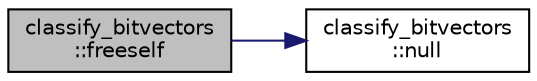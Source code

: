 digraph "classify_bitvectors::freeself"
{
  edge [fontname="Helvetica",fontsize="10",labelfontname="Helvetica",labelfontsize="10"];
  node [fontname="Helvetica",fontsize="10",shape=record];
  rankdir="LR";
  Node33 [label="classify_bitvectors\l::freeself",height=0.2,width=0.4,color="black", fillcolor="grey75", style="filled", fontcolor="black"];
  Node33 -> Node34 [color="midnightblue",fontsize="10",style="solid",fontname="Helvetica"];
  Node34 [label="classify_bitvectors\l::null",height=0.2,width=0.4,color="black", fillcolor="white", style="filled",URL="$dd/d16/classclassify__bitvectors.html#a2f5464d3b9c38e8980f1bccb6fd90324"];
}
